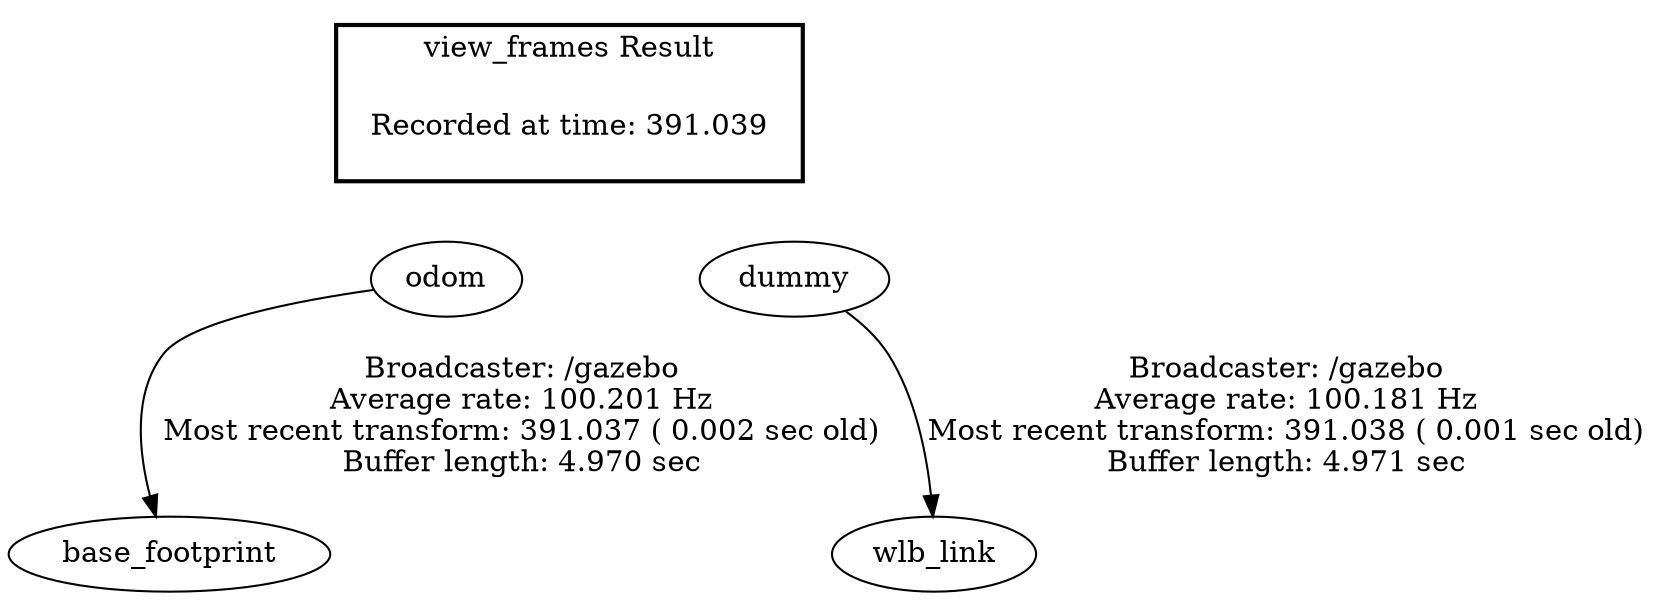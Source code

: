 digraph G {
"odom" -> "base_footprint"[label="Broadcaster: /gazebo\nAverage rate: 100.201 Hz\nMost recent transform: 391.037 ( 0.002 sec old)\nBuffer length: 4.970 sec\n"];
"dummy" -> "wlb_link"[label="Broadcaster: /gazebo\nAverage rate: 100.181 Hz\nMost recent transform: 391.038 ( 0.001 sec old)\nBuffer length: 4.971 sec\n"];
edge [style=invis];
 subgraph cluster_legend { style=bold; color=black; label ="view_frames Result";
"Recorded at time: 391.039"[ shape=plaintext ] ;
 }->"odom";
edge [style=invis];
 subgraph cluster_legend { style=bold; color=black; label ="view_frames Result";
"Recorded at time: 391.039"[ shape=plaintext ] ;
 }->"dummy";
}